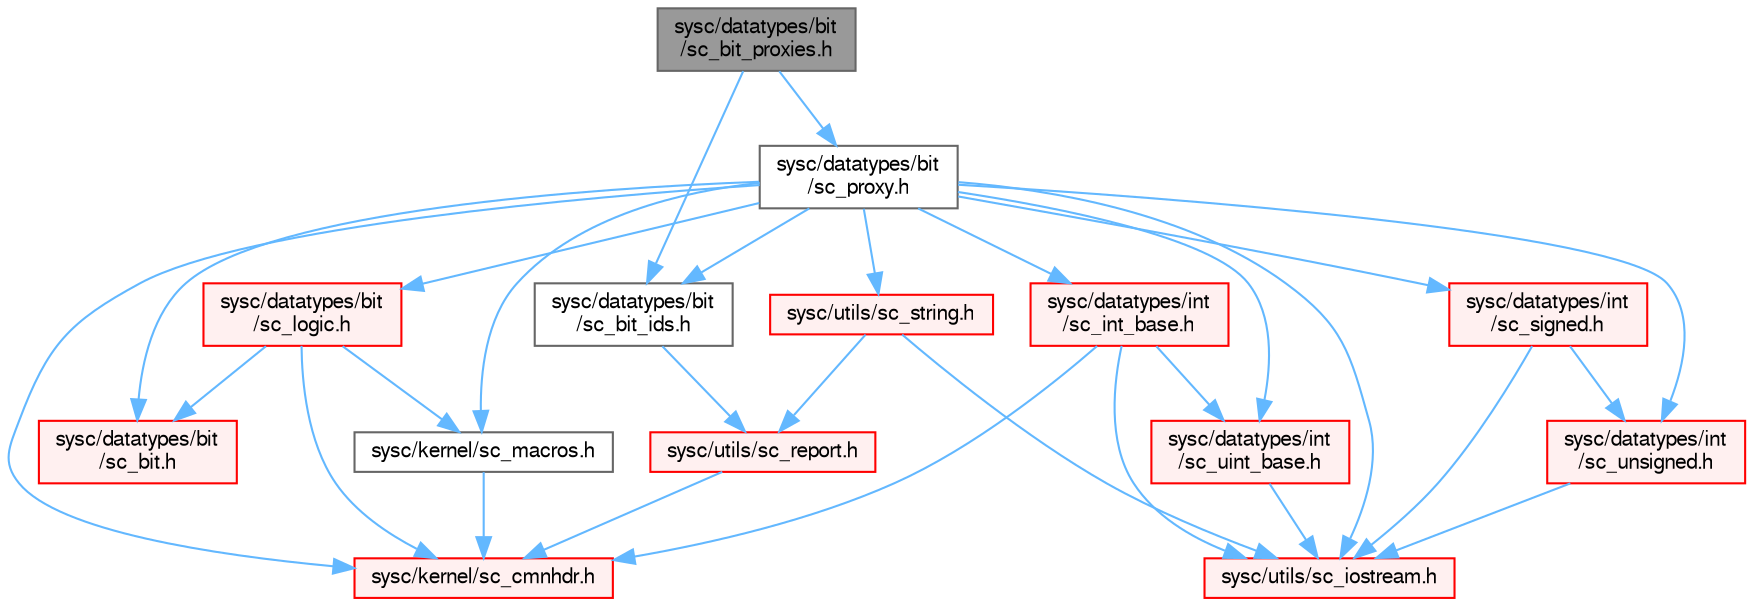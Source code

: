 digraph "sysc/datatypes/bit/sc_bit_proxies.h"
{
 // LATEX_PDF_SIZE
  bgcolor="transparent";
  edge [fontname=FreeSans,fontsize=10,labelfontname=FreeSans,labelfontsize=10];
  node [fontname=FreeSans,fontsize=10,shape=box,height=0.2,width=0.4];
  Node1 [id="Node000001",label="sysc/datatypes/bit\l/sc_bit_proxies.h",height=0.2,width=0.4,color="gray40", fillcolor="grey60", style="filled", fontcolor="black",tooltip=" "];
  Node1 -> Node2 [id="edge1_Node000001_Node000002",color="steelblue1",style="solid",tooltip=" "];
  Node2 [id="Node000002",label="sysc/datatypes/bit\l/sc_bit_ids.h",height=0.2,width=0.4,color="grey40", fillcolor="white", style="filled",URL="$a00038.html",tooltip=" "];
  Node2 -> Node3 [id="edge2_Node000002_Node000003",color="steelblue1",style="solid",tooltip=" "];
  Node3 [id="Node000003",label="sysc/utils/sc_report.h",height=0.2,width=0.4,color="red", fillcolor="#FFF0F0", style="filled",URL="$a00212.html",tooltip=" "];
  Node3 -> Node6 [id="edge3_Node000003_Node000006",color="steelblue1",style="solid",tooltip=" "];
  Node6 [id="Node000006",label="sysc/kernel/sc_cmnhdr.h",height=0.2,width=0.4,color="red", fillcolor="#FFF0F0", style="filled",URL="$a00428.html",tooltip=" "];
  Node1 -> Node12 [id="edge4_Node000001_Node000012",color="steelblue1",style="solid",tooltip=" "];
  Node12 [id="Node000012",label="sysc/datatypes/bit\l/sc_proxy.h",height=0.2,width=0.4,color="grey40", fillcolor="white", style="filled",URL="$a00047.html",tooltip=" "];
  Node12 -> Node6 [id="edge5_Node000012_Node000006",color="steelblue1",style="solid",tooltip=" "];
  Node12 -> Node13 [id="edge6_Node000012_Node000013",color="steelblue1",style="solid",tooltip=" "];
  Node13 [id="Node000013",label="sysc/utils/sc_iostream.h",height=0.2,width=0.4,color="red", fillcolor="#FFF0F0", style="filled",URL="$a00236.html",tooltip=" "];
  Node12 -> Node19 [id="edge7_Node000012_Node000019",color="steelblue1",style="solid",tooltip=" "];
  Node19 [id="Node000019",label="sysc/datatypes/int\l/sc_signed.h",height=0.2,width=0.4,color="red", fillcolor="#FFF0F0", style="filled",URL="$a00128.html",tooltip=" "];
  Node19 -> Node13 [id="edge8_Node000019_Node000013",color="steelblue1",style="solid",tooltip=" "];
  Node19 -> Node57 [id="edge9_Node000019_Node000057",color="steelblue1",style="solid",tooltip=" "];
  Node57 [id="Node000057",label="sysc/datatypes/int\l/sc_unsigned.h",height=0.2,width=0.4,color="red", fillcolor="#FFF0F0", style="filled",URL="$a00176.html",tooltip=" "];
  Node57 -> Node13 [id="edge10_Node000057_Node000013",color="steelblue1",style="solid",tooltip=" "];
  Node12 -> Node57 [id="edge11_Node000012_Node000057",color="steelblue1",style="solid",tooltip=" "];
  Node12 -> Node60 [id="edge12_Node000012_Node000060",color="steelblue1",style="solid",tooltip=" "];
  Node60 [id="Node000060",label="sysc/datatypes/int\l/sc_int_base.h",height=0.2,width=0.4,color="red", fillcolor="#FFF0F0", style="filled",URL="$a00191.html",tooltip=" "];
  Node60 -> Node6 [id="edge13_Node000060_Node000006",color="steelblue1",style="solid",tooltip=" "];
  Node60 -> Node61 [id="edge14_Node000060_Node000061",color="steelblue1",style="solid",tooltip=" "];
  Node61 [id="Node000061",label="sysc/datatypes/int\l/sc_uint_base.h",height=0.2,width=0.4,color="red", fillcolor="#FFF0F0", style="filled",URL="$a00158.html",tooltip=" "];
  Node61 -> Node13 [id="edge15_Node000061_Node000013",color="steelblue1",style="solid",tooltip=" "];
  Node60 -> Node13 [id="edge16_Node000060_Node000013",color="steelblue1",style="solid",tooltip=" "];
  Node12 -> Node61 [id="edge17_Node000012_Node000061",color="steelblue1",style="solid",tooltip=" "];
  Node12 -> Node26 [id="edge18_Node000012_Node000026",color="steelblue1",style="solid",tooltip=" "];
  Node26 [id="Node000026",label="sysc/utils/sc_string.h",height=0.2,width=0.4,color="red", fillcolor="#FFF0F0", style="filled",URL="$a00203.html",tooltip=" "];
  Node26 -> Node13 [id="edge19_Node000026_Node000013",color="steelblue1",style="solid",tooltip=" "];
  Node26 -> Node3 [id="edge20_Node000026_Node000003",color="steelblue1",style="solid",tooltip=" "];
  Node12 -> Node62 [id="edge21_Node000012_Node000062",color="steelblue1",style="solid",tooltip=" "];
  Node62 [id="Node000062",label="sysc/datatypes/bit\l/sc_bit.h",height=0.2,width=0.4,color="red", fillcolor="#FFF0F0", style="filled",URL="$a00032.html",tooltip=" "];
  Node12 -> Node2 [id="edge22_Node000012_Node000002",color="steelblue1",style="solid",tooltip=" "];
  Node12 -> Node63 [id="edge23_Node000012_Node000063",color="steelblue1",style="solid",tooltip=" "];
  Node63 [id="Node000063",label="sysc/datatypes/bit\l/sc_logic.h",height=0.2,width=0.4,color="red", fillcolor="#FFF0F0", style="filled",URL="$a00035.html",tooltip=" "];
  Node63 -> Node6 [id="edge24_Node000063_Node000006",color="steelblue1",style="solid",tooltip=" "];
  Node63 -> Node64 [id="edge25_Node000063_Node000064",color="steelblue1",style="solid",tooltip=" "];
  Node64 [id="Node000064",label="sysc/kernel/sc_macros.h",height=0.2,width=0.4,color="grey40", fillcolor="white", style="filled",URL="$a00374.html",tooltip=" "];
  Node64 -> Node6 [id="edge26_Node000064_Node000006",color="steelblue1",style="solid",tooltip=" "];
  Node63 -> Node62 [id="edge27_Node000063_Node000062",color="steelblue1",style="solid",tooltip=" "];
  Node12 -> Node64 [id="edge28_Node000012_Node000064",color="steelblue1",style="solid",tooltip=" "];
}
